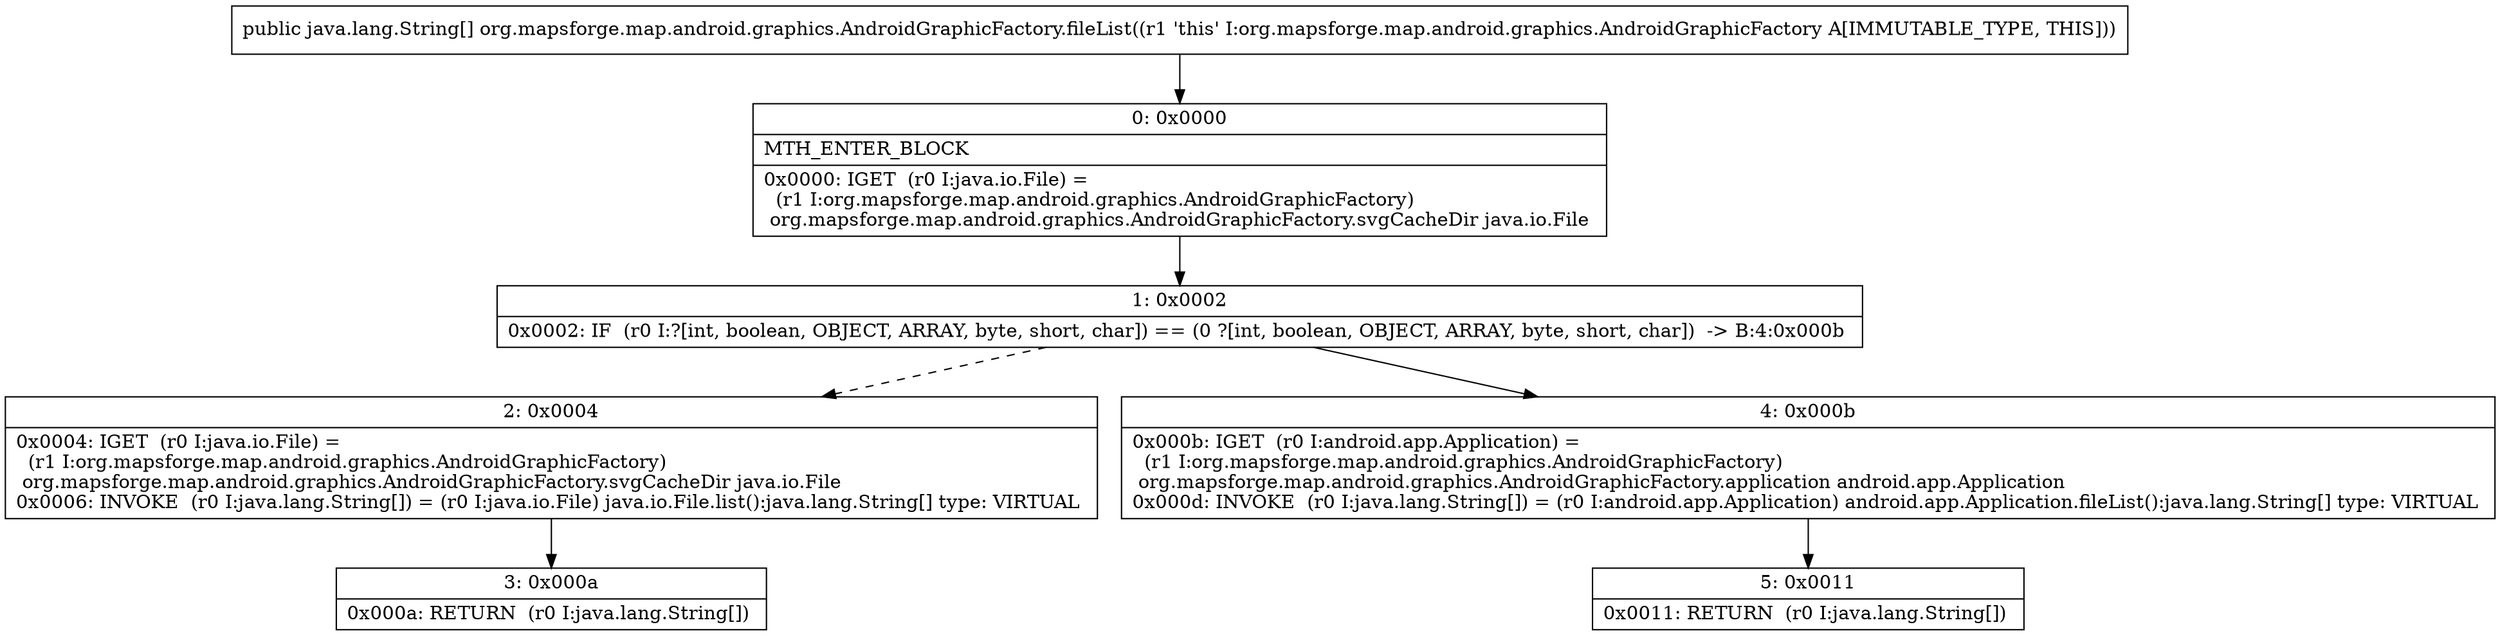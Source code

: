 digraph "CFG fororg.mapsforge.map.android.graphics.AndroidGraphicFactory.fileList()[Ljava\/lang\/String;" {
Node_0 [shape=record,label="{0\:\ 0x0000|MTH_ENTER_BLOCK\l|0x0000: IGET  (r0 I:java.io.File) = \l  (r1 I:org.mapsforge.map.android.graphics.AndroidGraphicFactory)\l org.mapsforge.map.android.graphics.AndroidGraphicFactory.svgCacheDir java.io.File \l}"];
Node_1 [shape=record,label="{1\:\ 0x0002|0x0002: IF  (r0 I:?[int, boolean, OBJECT, ARRAY, byte, short, char]) == (0 ?[int, boolean, OBJECT, ARRAY, byte, short, char])  \-\> B:4:0x000b \l}"];
Node_2 [shape=record,label="{2\:\ 0x0004|0x0004: IGET  (r0 I:java.io.File) = \l  (r1 I:org.mapsforge.map.android.graphics.AndroidGraphicFactory)\l org.mapsforge.map.android.graphics.AndroidGraphicFactory.svgCacheDir java.io.File \l0x0006: INVOKE  (r0 I:java.lang.String[]) = (r0 I:java.io.File) java.io.File.list():java.lang.String[] type: VIRTUAL \l}"];
Node_3 [shape=record,label="{3\:\ 0x000a|0x000a: RETURN  (r0 I:java.lang.String[]) \l}"];
Node_4 [shape=record,label="{4\:\ 0x000b|0x000b: IGET  (r0 I:android.app.Application) = \l  (r1 I:org.mapsforge.map.android.graphics.AndroidGraphicFactory)\l org.mapsforge.map.android.graphics.AndroidGraphicFactory.application android.app.Application \l0x000d: INVOKE  (r0 I:java.lang.String[]) = (r0 I:android.app.Application) android.app.Application.fileList():java.lang.String[] type: VIRTUAL \l}"];
Node_5 [shape=record,label="{5\:\ 0x0011|0x0011: RETURN  (r0 I:java.lang.String[]) \l}"];
MethodNode[shape=record,label="{public java.lang.String[] org.mapsforge.map.android.graphics.AndroidGraphicFactory.fileList((r1 'this' I:org.mapsforge.map.android.graphics.AndroidGraphicFactory A[IMMUTABLE_TYPE, THIS])) }"];
MethodNode -> Node_0;
Node_0 -> Node_1;
Node_1 -> Node_2[style=dashed];
Node_1 -> Node_4;
Node_2 -> Node_3;
Node_4 -> Node_5;
}

